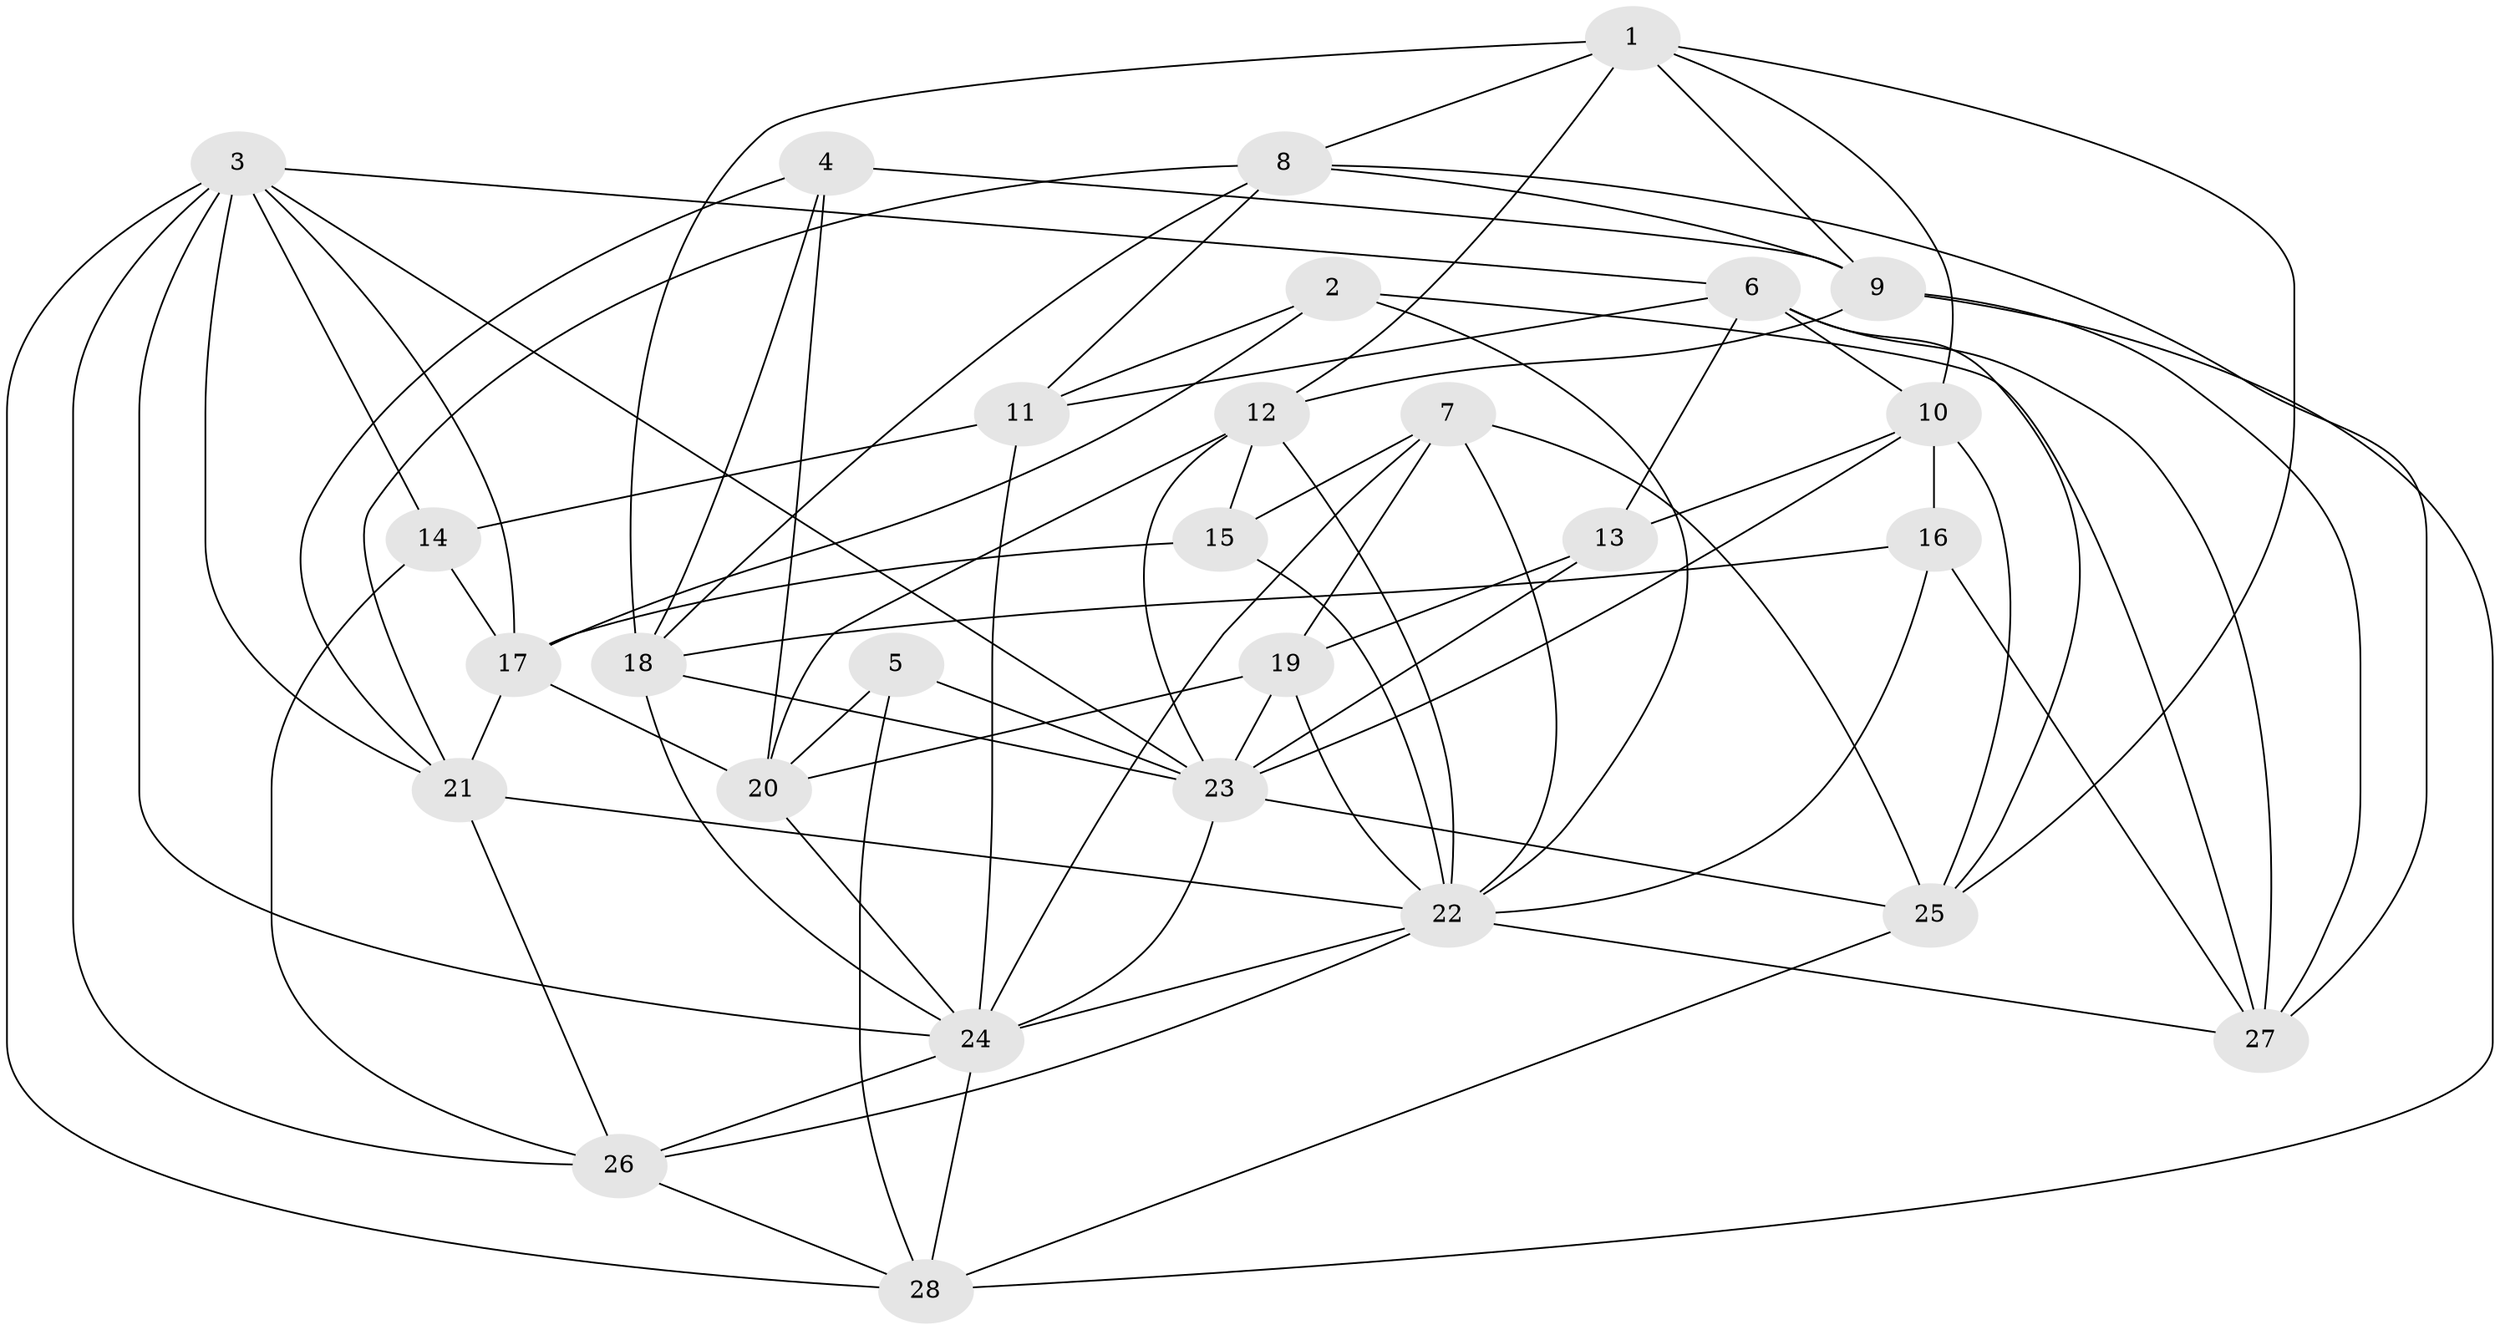 // original degree distribution, {4: 1.0}
// Generated by graph-tools (version 1.1) at 2025/26/03/09/25 03:26:54]
// undirected, 28 vertices, 81 edges
graph export_dot {
graph [start="1"]
  node [color=gray90,style=filled];
  1;
  2;
  3;
  4;
  5;
  6;
  7;
  8;
  9;
  10;
  11;
  12;
  13;
  14;
  15;
  16;
  17;
  18;
  19;
  20;
  21;
  22;
  23;
  24;
  25;
  26;
  27;
  28;
  1 -- 8 [weight=1.0];
  1 -- 9 [weight=1.0];
  1 -- 10 [weight=1.0];
  1 -- 12 [weight=1.0];
  1 -- 18 [weight=1.0];
  1 -- 25 [weight=1.0];
  2 -- 11 [weight=1.0];
  2 -- 17 [weight=1.0];
  2 -- 22 [weight=1.0];
  2 -- 27 [weight=1.0];
  3 -- 6 [weight=1.0];
  3 -- 14 [weight=1.0];
  3 -- 17 [weight=1.0];
  3 -- 21 [weight=1.0];
  3 -- 23 [weight=1.0];
  3 -- 24 [weight=1.0];
  3 -- 26 [weight=1.0];
  3 -- 28 [weight=1.0];
  4 -- 9 [weight=1.0];
  4 -- 18 [weight=1.0];
  4 -- 20 [weight=1.0];
  4 -- 21 [weight=1.0];
  5 -- 20 [weight=1.0];
  5 -- 23 [weight=2.0];
  5 -- 28 [weight=1.0];
  6 -- 10 [weight=1.0];
  6 -- 11 [weight=1.0];
  6 -- 13 [weight=1.0];
  6 -- 25 [weight=1.0];
  6 -- 27 [weight=1.0];
  7 -- 15 [weight=1.0];
  7 -- 19 [weight=2.0];
  7 -- 22 [weight=1.0];
  7 -- 24 [weight=1.0];
  7 -- 25 [weight=1.0];
  8 -- 9 [weight=1.0];
  8 -- 11 [weight=1.0];
  8 -- 18 [weight=1.0];
  8 -- 21 [weight=1.0];
  8 -- 27 [weight=1.0];
  9 -- 12 [weight=1.0];
  9 -- 27 [weight=1.0];
  9 -- 28 [weight=1.0];
  10 -- 13 [weight=1.0];
  10 -- 16 [weight=1.0];
  10 -- 23 [weight=1.0];
  10 -- 25 [weight=1.0];
  11 -- 14 [weight=1.0];
  11 -- 24 [weight=2.0];
  12 -- 15 [weight=1.0];
  12 -- 20 [weight=1.0];
  12 -- 22 [weight=1.0];
  12 -- 23 [weight=1.0];
  13 -- 19 [weight=1.0];
  13 -- 23 [weight=1.0];
  14 -- 17 [weight=1.0];
  14 -- 26 [weight=1.0];
  15 -- 17 [weight=1.0];
  15 -- 22 [weight=1.0];
  16 -- 18 [weight=1.0];
  16 -- 22 [weight=1.0];
  16 -- 27 [weight=1.0];
  17 -- 20 [weight=1.0];
  17 -- 21 [weight=1.0];
  18 -- 23 [weight=1.0];
  18 -- 24 [weight=1.0];
  19 -- 20 [weight=1.0];
  19 -- 22 [weight=1.0];
  19 -- 23 [weight=1.0];
  20 -- 24 [weight=1.0];
  21 -- 22 [weight=1.0];
  21 -- 26 [weight=1.0];
  22 -- 24 [weight=1.0];
  22 -- 26 [weight=1.0];
  22 -- 27 [weight=1.0];
  23 -- 24 [weight=1.0];
  23 -- 25 [weight=1.0];
  24 -- 26 [weight=1.0];
  24 -- 28 [weight=1.0];
  25 -- 28 [weight=1.0];
  26 -- 28 [weight=1.0];
}
